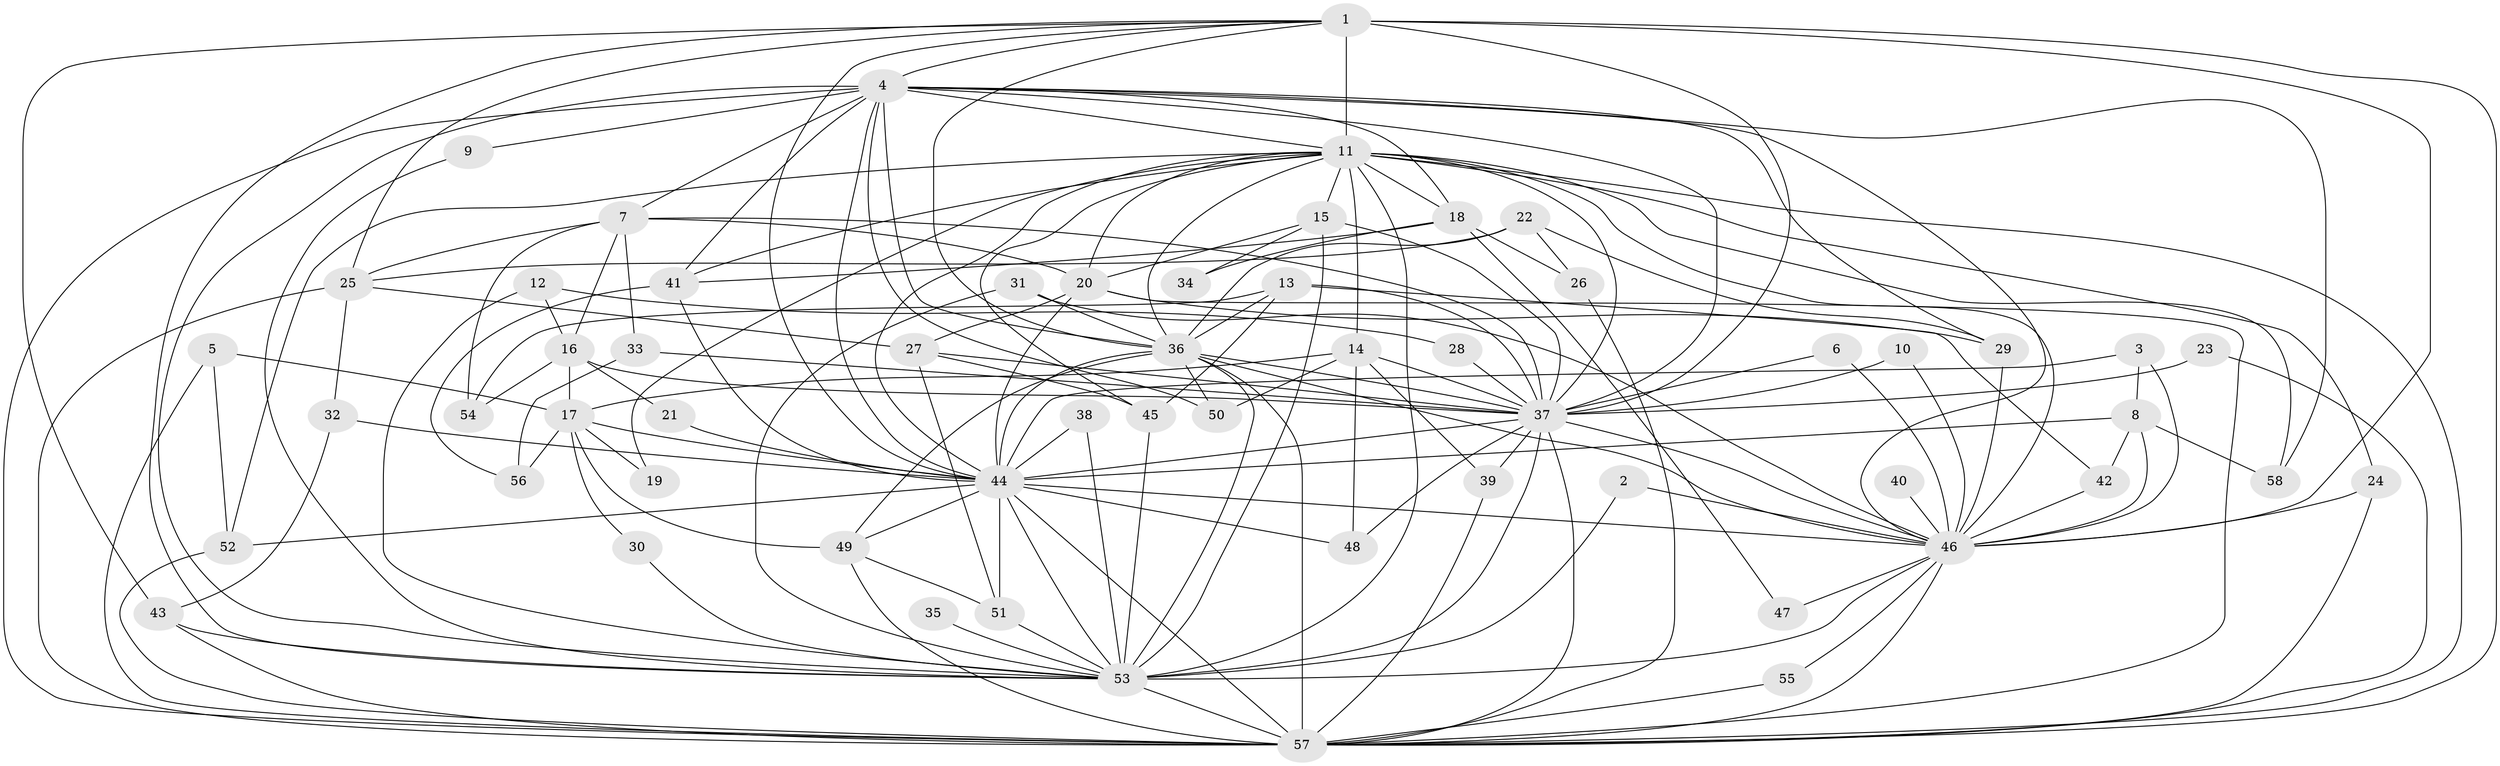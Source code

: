 // original degree distribution, {27: 0.008620689655172414, 16: 0.008620689655172414, 11: 0.008620689655172414, 24: 0.017241379310344827, 25: 0.017241379310344827, 12: 0.008620689655172414, 22: 0.008620689655172414, 29: 0.008620689655172414, 4: 0.06896551724137931, 2: 0.5431034482758621, 3: 0.1896551724137931, 7: 0.008620689655172414, 5: 0.06896551724137931, 6: 0.017241379310344827, 8: 0.017241379310344827}
// Generated by graph-tools (version 1.1) at 2025/01/03/09/25 03:01:15]
// undirected, 58 vertices, 164 edges
graph export_dot {
graph [start="1"]
  node [color=gray90,style=filled];
  1;
  2;
  3;
  4;
  5;
  6;
  7;
  8;
  9;
  10;
  11;
  12;
  13;
  14;
  15;
  16;
  17;
  18;
  19;
  20;
  21;
  22;
  23;
  24;
  25;
  26;
  27;
  28;
  29;
  30;
  31;
  32;
  33;
  34;
  35;
  36;
  37;
  38;
  39;
  40;
  41;
  42;
  43;
  44;
  45;
  46;
  47;
  48;
  49;
  50;
  51;
  52;
  53;
  54;
  55;
  56;
  57;
  58;
  1 -- 4 [weight=2.0];
  1 -- 11 [weight=2.0];
  1 -- 25 [weight=1.0];
  1 -- 36 [weight=2.0];
  1 -- 37 [weight=4.0];
  1 -- 43 [weight=1.0];
  1 -- 44 [weight=2.0];
  1 -- 46 [weight=3.0];
  1 -- 53 [weight=2.0];
  1 -- 57 [weight=2.0];
  2 -- 46 [weight=1.0];
  2 -- 53 [weight=1.0];
  3 -- 8 [weight=1.0];
  3 -- 44 [weight=1.0];
  3 -- 46 [weight=1.0];
  4 -- 7 [weight=1.0];
  4 -- 9 [weight=1.0];
  4 -- 11 [weight=2.0];
  4 -- 18 [weight=3.0];
  4 -- 29 [weight=1.0];
  4 -- 36 [weight=2.0];
  4 -- 37 [weight=1.0];
  4 -- 41 [weight=1.0];
  4 -- 44 [weight=1.0];
  4 -- 46 [weight=1.0];
  4 -- 50 [weight=1.0];
  4 -- 53 [weight=1.0];
  4 -- 57 [weight=3.0];
  4 -- 58 [weight=1.0];
  5 -- 17 [weight=1.0];
  5 -- 52 [weight=1.0];
  5 -- 57 [weight=1.0];
  6 -- 37 [weight=1.0];
  6 -- 46 [weight=1.0];
  7 -- 16 [weight=1.0];
  7 -- 20 [weight=1.0];
  7 -- 25 [weight=1.0];
  7 -- 33 [weight=1.0];
  7 -- 37 [weight=1.0];
  7 -- 54 [weight=1.0];
  8 -- 42 [weight=1.0];
  8 -- 44 [weight=1.0];
  8 -- 46 [weight=1.0];
  8 -- 58 [weight=1.0];
  9 -- 53 [weight=1.0];
  10 -- 37 [weight=1.0];
  10 -- 46 [weight=1.0];
  11 -- 14 [weight=1.0];
  11 -- 15 [weight=1.0];
  11 -- 18 [weight=1.0];
  11 -- 19 [weight=1.0];
  11 -- 20 [weight=2.0];
  11 -- 24 [weight=1.0];
  11 -- 36 [weight=1.0];
  11 -- 37 [weight=1.0];
  11 -- 41 [weight=2.0];
  11 -- 44 [weight=1.0];
  11 -- 45 [weight=1.0];
  11 -- 46 [weight=2.0];
  11 -- 52 [weight=1.0];
  11 -- 53 [weight=5.0];
  11 -- 57 [weight=1.0];
  11 -- 58 [weight=1.0];
  12 -- 16 [weight=1.0];
  12 -- 28 [weight=1.0];
  12 -- 53 [weight=1.0];
  13 -- 36 [weight=1.0];
  13 -- 37 [weight=1.0];
  13 -- 42 [weight=1.0];
  13 -- 45 [weight=1.0];
  13 -- 54 [weight=1.0];
  14 -- 17 [weight=1.0];
  14 -- 37 [weight=1.0];
  14 -- 39 [weight=1.0];
  14 -- 48 [weight=1.0];
  14 -- 50 [weight=1.0];
  15 -- 20 [weight=1.0];
  15 -- 34 [weight=1.0];
  15 -- 37 [weight=1.0];
  15 -- 53 [weight=1.0];
  16 -- 17 [weight=1.0];
  16 -- 21 [weight=1.0];
  16 -- 37 [weight=1.0];
  16 -- 54 [weight=1.0];
  17 -- 19 [weight=1.0];
  17 -- 30 [weight=1.0];
  17 -- 44 [weight=1.0];
  17 -- 49 [weight=1.0];
  17 -- 56 [weight=1.0];
  18 -- 26 [weight=1.0];
  18 -- 34 [weight=1.0];
  18 -- 41 [weight=1.0];
  18 -- 47 [weight=1.0];
  20 -- 27 [weight=1.0];
  20 -- 29 [weight=1.0];
  20 -- 44 [weight=1.0];
  20 -- 57 [weight=1.0];
  21 -- 44 [weight=2.0];
  22 -- 25 [weight=1.0];
  22 -- 26 [weight=1.0];
  22 -- 29 [weight=1.0];
  22 -- 36 [weight=1.0];
  23 -- 37 [weight=1.0];
  23 -- 57 [weight=1.0];
  24 -- 46 [weight=1.0];
  24 -- 57 [weight=1.0];
  25 -- 27 [weight=1.0];
  25 -- 32 [weight=1.0];
  25 -- 57 [weight=1.0];
  26 -- 57 [weight=1.0];
  27 -- 37 [weight=1.0];
  27 -- 45 [weight=1.0];
  27 -- 51 [weight=1.0];
  28 -- 37 [weight=1.0];
  29 -- 46 [weight=1.0];
  30 -- 53 [weight=1.0];
  31 -- 36 [weight=1.0];
  31 -- 46 [weight=1.0];
  31 -- 53 [weight=1.0];
  32 -- 43 [weight=1.0];
  32 -- 44 [weight=1.0];
  33 -- 37 [weight=1.0];
  33 -- 56 [weight=1.0];
  35 -- 53 [weight=1.0];
  36 -- 37 [weight=1.0];
  36 -- 44 [weight=1.0];
  36 -- 46 [weight=1.0];
  36 -- 49 [weight=1.0];
  36 -- 50 [weight=1.0];
  36 -- 53 [weight=1.0];
  36 -- 57 [weight=2.0];
  37 -- 39 [weight=1.0];
  37 -- 44 [weight=3.0];
  37 -- 46 [weight=1.0];
  37 -- 48 [weight=1.0];
  37 -- 53 [weight=1.0];
  37 -- 57 [weight=1.0];
  38 -- 44 [weight=1.0];
  38 -- 53 [weight=1.0];
  39 -- 57 [weight=1.0];
  40 -- 46 [weight=1.0];
  41 -- 44 [weight=1.0];
  41 -- 56 [weight=1.0];
  42 -- 46 [weight=1.0];
  43 -- 53 [weight=1.0];
  43 -- 57 [weight=1.0];
  44 -- 46 [weight=1.0];
  44 -- 48 [weight=1.0];
  44 -- 49 [weight=2.0];
  44 -- 51 [weight=1.0];
  44 -- 52 [weight=1.0];
  44 -- 53 [weight=1.0];
  44 -- 57 [weight=1.0];
  45 -- 53 [weight=1.0];
  46 -- 47 [weight=1.0];
  46 -- 53 [weight=1.0];
  46 -- 55 [weight=1.0];
  46 -- 57 [weight=1.0];
  49 -- 51 [weight=1.0];
  49 -- 57 [weight=1.0];
  51 -- 53 [weight=1.0];
  52 -- 57 [weight=2.0];
  53 -- 57 [weight=1.0];
  55 -- 57 [weight=1.0];
}
